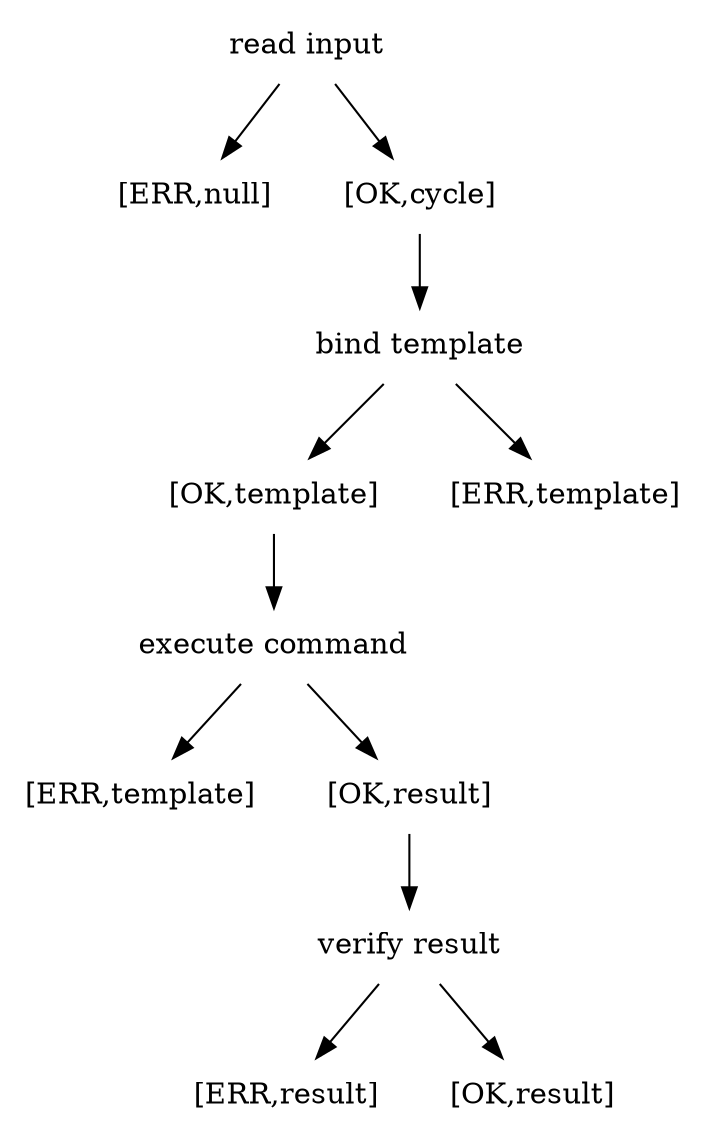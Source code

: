 
digraph {
//    rankdir=LR;
    node [shape = none]


    cycles[label="read input"]
    c_err[shape="none",label="[ERR,null]"]
    c_ok[shape="none",label="[OK,cycle]"]

    cycles -> c_err
    cycles -> c_ok


    bind_template[label="bind template"]
    template_ok[label="[OK,template]"]
    template_err[label="[ERR,template]"]
    c_ok -> bind_template
    bind_template -> template_err
    bind_template -> template_ok

    exec_cmd[label="execute command"]
    command_err[label="[ERR,template]"]
    command_ok[label="[OK,result]"]
    template_ok -> exec_cmd
    exec_cmd -> command_err
    exec_cmd -> command_ok

    verify_result[label="verify result"]
    command_ok -> verify_result
    result_invalid[label="[ERR,result]"]
    result_ok[label="[OK,result]"]
    verify_result -> result_invalid
    verify_result -> result_ok




//        <tr><td>Error<sub>none</sub></td></tr>
// ⁅⁆⟦⟧ ⟬⟭ ⟮⟯  ⟨⟩ ⁅⁆
//       <td rowspan="*"><FONT POINT-SIZE="32">{</FONT></td>
//       <td rowspan="*"><FONT POINT-SIZE="32">}</FONT></td>

}